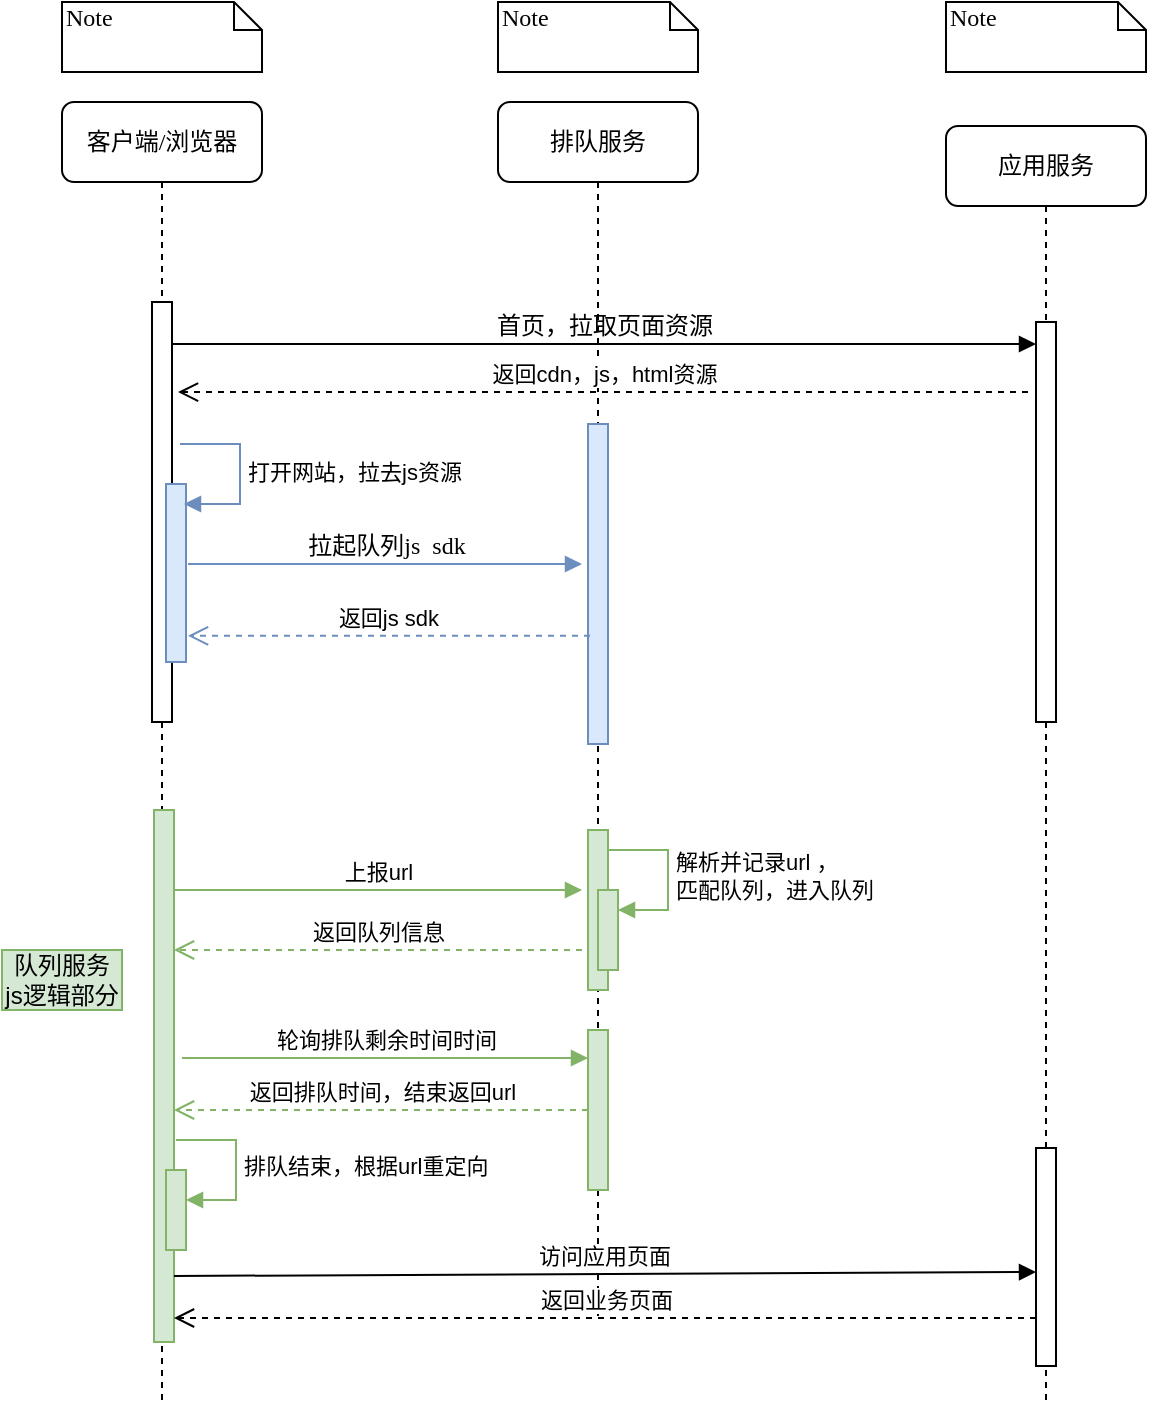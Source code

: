 <mxfile version="24.4.0" type="github">
  <diagram name="Page-1" id="13e1069c-82ec-6db2-03f1-153e76fe0fe0">
    <mxGraphModel dx="1434" dy="869" grid="1" gridSize="10" guides="1" tooltips="1" connect="1" arrows="1" fold="1" page="1" pageScale="1" pageWidth="1100" pageHeight="850" background="none" math="0" shadow="0">
      <root>
        <mxCell id="0" />
        <mxCell id="1" parent="0" />
        <mxCell id="7baba1c4bc27f4b0-2" value="排队服务" style="shape=umlLifeline;perimeter=lifelinePerimeter;whiteSpace=wrap;html=1;container=1;collapsible=0;recursiveResize=0;outlineConnect=0;rounded=1;shadow=0;comic=0;labelBackgroundColor=none;strokeWidth=1;fontFamily=Verdana;fontSize=12;align=center;" parent="1" vertex="1">
          <mxGeometry x="318" y="80" width="100" height="610" as="geometry" />
        </mxCell>
        <mxCell id="7baba1c4bc27f4b0-10" value="" style="html=1;points=[];perimeter=orthogonalPerimeter;rounded=0;shadow=0;comic=0;labelBackgroundColor=none;strokeWidth=1;fontFamily=Verdana;fontSize=12;align=center;fillColor=#dae8fc;strokeColor=#6c8ebf;" parent="7baba1c4bc27f4b0-2" vertex="1">
          <mxGeometry x="45" y="161" width="10" height="160" as="geometry" />
        </mxCell>
        <mxCell id="kQ5KQbVI-URMLvRePfGQ-7" value="" style="html=1;points=[[0,0,0,0,5],[0,1,0,0,-5],[1,0,0,0,5],[1,1,0,0,-5]];perimeter=orthogonalPerimeter;outlineConnect=0;targetShapes=umlLifeline;portConstraint=eastwest;newEdgeStyle={&quot;curved&quot;:0,&quot;rounded&quot;:0};fillColor=#d5e8d4;strokeColor=#82b366;" vertex="1" parent="7baba1c4bc27f4b0-2">
          <mxGeometry x="45" y="364" width="10" height="80" as="geometry" />
        </mxCell>
        <mxCell id="kQ5KQbVI-URMLvRePfGQ-17" value="" style="html=1;points=[[0,0,0,0,5],[0,1,0,0,-5],[1,0,0,0,5],[1,1,0,0,-5]];perimeter=orthogonalPerimeter;outlineConnect=0;targetShapes=umlLifeline;portConstraint=eastwest;newEdgeStyle={&quot;curved&quot;:0,&quot;rounded&quot;:0};fillColor=#d5e8d4;strokeColor=#82b366;" vertex="1" parent="7baba1c4bc27f4b0-2">
          <mxGeometry x="50" y="394" width="10" height="40" as="geometry" />
        </mxCell>
        <mxCell id="kQ5KQbVI-URMLvRePfGQ-18" value="解析并记录url ，&lt;div&gt;匹配队列，进入队列&lt;/div&gt;" style="html=1;align=left;spacingLeft=2;endArrow=block;rounded=0;edgeStyle=orthogonalEdgeStyle;curved=0;rounded=0;fillColor=#d5e8d4;strokeColor=#82b366;" edge="1" target="kQ5KQbVI-URMLvRePfGQ-17" parent="7baba1c4bc27f4b0-2">
          <mxGeometry relative="1" as="geometry">
            <mxPoint x="55" y="374" as="sourcePoint" />
            <Array as="points">
              <mxPoint x="85" y="404" />
            </Array>
          </mxGeometry>
        </mxCell>
        <mxCell id="kQ5KQbVI-URMLvRePfGQ-24" value="" style="html=1;points=[[0,0,0,0,5],[0,1,0,0,-5],[1,0,0,0,5],[1,1,0,0,-5]];perimeter=orthogonalPerimeter;outlineConnect=0;targetShapes=umlLifeline;portConstraint=eastwest;newEdgeStyle={&quot;curved&quot;:0,&quot;rounded&quot;:0};fillColor=#d5e8d4;strokeColor=#82b366;" vertex="1" parent="7baba1c4bc27f4b0-2">
          <mxGeometry x="45" y="464" width="10" height="80" as="geometry" />
        </mxCell>
        <mxCell id="7baba1c4bc27f4b0-3" value="应用服务" style="shape=umlLifeline;perimeter=lifelinePerimeter;whiteSpace=wrap;html=1;container=1;collapsible=0;recursiveResize=0;outlineConnect=0;rounded=1;shadow=0;comic=0;labelBackgroundColor=none;strokeWidth=1;fontFamily=Verdana;fontSize=12;align=center;" parent="1" vertex="1">
          <mxGeometry x="542" y="92" width="100" height="638" as="geometry" />
        </mxCell>
        <mxCell id="7baba1c4bc27f4b0-13" value="" style="html=1;points=[];perimeter=orthogonalPerimeter;rounded=0;shadow=0;comic=0;labelBackgroundColor=none;strokeWidth=1;fontFamily=Verdana;fontSize=12;align=center;" parent="7baba1c4bc27f4b0-3" vertex="1">
          <mxGeometry x="45" y="98" width="10" height="200" as="geometry" />
        </mxCell>
        <mxCell id="kQ5KQbVI-URMLvRePfGQ-36" value="" style="html=1;points=[[0,0,0,0,5],[0,1,0,0,-5],[1,0,0,0,5],[1,1,0,0,-5]];perimeter=orthogonalPerimeter;outlineConnect=0;targetShapes=umlLifeline;portConstraint=eastwest;newEdgeStyle={&quot;curved&quot;:0,&quot;rounded&quot;:0};" vertex="1" parent="7baba1c4bc27f4b0-3">
          <mxGeometry x="45" y="511" width="10" height="109" as="geometry" />
        </mxCell>
        <mxCell id="7baba1c4bc27f4b0-8" value="客户端/浏览器" style="shape=umlLifeline;perimeter=lifelinePerimeter;whiteSpace=wrap;html=1;container=1;collapsible=0;recursiveResize=0;outlineConnect=0;rounded=1;shadow=0;comic=0;labelBackgroundColor=none;strokeWidth=1;fontFamily=Verdana;fontSize=12;align=center;" parent="1" vertex="1">
          <mxGeometry x="100" y="80" width="100" height="650" as="geometry" />
        </mxCell>
        <mxCell id="7baba1c4bc27f4b0-9" value="" style="html=1;points=[];perimeter=orthogonalPerimeter;rounded=0;shadow=0;comic=0;labelBackgroundColor=none;strokeWidth=1;fontFamily=Verdana;fontSize=12;align=center;" parent="7baba1c4bc27f4b0-8" vertex="1">
          <mxGeometry x="45" y="100" width="10" height="210" as="geometry" />
        </mxCell>
        <mxCell id="kQ5KQbVI-URMLvRePfGQ-4" value="" style="html=1;points=[[0,0,0,0,5],[0,1,0,0,-5],[1,0,0,0,5],[1,1,0,0,-5]];perimeter=orthogonalPerimeter;outlineConnect=0;targetShapes=umlLifeline;portConstraint=eastwest;newEdgeStyle={&quot;curved&quot;:0,&quot;rounded&quot;:0};fillColor=#dae8fc;strokeColor=#6c8ebf;" vertex="1" parent="7baba1c4bc27f4b0-8">
          <mxGeometry x="52" y="191" width="10" height="89" as="geometry" />
        </mxCell>
        <mxCell id="kQ5KQbVI-URMLvRePfGQ-5" value="打开网站，拉去js资源" style="html=1;align=left;spacingLeft=2;endArrow=block;rounded=0;edgeStyle=orthogonalEdgeStyle;curved=0;rounded=0;fillColor=#dae8fc;strokeColor=#6c8ebf;" edge="1" parent="7baba1c4bc27f4b0-8">
          <mxGeometry relative="1" as="geometry">
            <mxPoint x="59" y="171" as="sourcePoint" />
            <Array as="points">
              <mxPoint x="89" y="201" />
            </Array>
            <mxPoint x="61" y="201" as="targetPoint" />
          </mxGeometry>
        </mxCell>
        <mxCell id="kQ5KQbVI-URMLvRePfGQ-12" value="" style="html=1;points=[[0,0,0,0,5],[0,1,0,0,-5],[1,0,0,0,5],[1,1,0,0,-5]];perimeter=orthogonalPerimeter;outlineConnect=0;targetShapes=umlLifeline;portConstraint=eastwest;newEdgeStyle={&quot;curved&quot;:0,&quot;rounded&quot;:0};fillColor=#d5e8d4;strokeColor=#82b366;" vertex="1" parent="7baba1c4bc27f4b0-8">
          <mxGeometry x="46" y="354" width="10" height="266" as="geometry" />
        </mxCell>
        <mxCell id="kQ5KQbVI-URMLvRePfGQ-33" value="" style="html=1;points=[[0,0,0,0,5],[0,1,0,0,-5],[1,0,0,0,5],[1,1,0,0,-5]];perimeter=orthogonalPerimeter;outlineConnect=0;targetShapes=umlLifeline;portConstraint=eastwest;newEdgeStyle={&quot;curved&quot;:0,&quot;rounded&quot;:0};fillColor=#d5e8d4;strokeColor=#82b366;" vertex="1" parent="7baba1c4bc27f4b0-8">
          <mxGeometry x="52" y="534" width="10" height="40" as="geometry" />
        </mxCell>
        <mxCell id="kQ5KQbVI-URMLvRePfGQ-34" value="排队结束，根据url重定向" style="html=1;align=left;spacingLeft=2;endArrow=block;rounded=0;edgeStyle=orthogonalEdgeStyle;curved=0;rounded=0;fillColor=#d5e8d4;strokeColor=#82b366;" edge="1" parent="7baba1c4bc27f4b0-8">
          <mxGeometry relative="1" as="geometry">
            <mxPoint x="57" y="519" as="sourcePoint" />
            <Array as="points">
              <mxPoint x="87" y="549" />
            </Array>
            <mxPoint x="62" y="549" as="targetPoint" />
          </mxGeometry>
        </mxCell>
        <mxCell id="7baba1c4bc27f4b0-11" value="拉起队列js&amp;nbsp; sdk" style="html=1;verticalAlign=bottom;endArrow=block;labelBackgroundColor=none;fontFamily=Verdana;fontSize=12;edgeStyle=elbowEdgeStyle;elbow=vertical;entryX=-0.3;entryY=0.396;entryDx=0;entryDy=0;entryPerimeter=0;fillColor=#dae8fc;strokeColor=#6c8ebf;" parent="1" edge="1">
          <mxGeometry relative="1" as="geometry">
            <mxPoint x="163" y="311" as="sourcePoint" />
            <mxPoint x="360" y="311.08" as="targetPoint" />
          </mxGeometry>
        </mxCell>
        <mxCell id="7baba1c4bc27f4b0-14" value="首页，拉取页面资源" style="html=1;verticalAlign=bottom;endArrow=block;entryX=0;entryY=0;labelBackgroundColor=none;fontFamily=Verdana;fontSize=12;edgeStyle=elbowEdgeStyle;elbow=vertical;" parent="1" edge="1">
          <mxGeometry relative="1" as="geometry">
            <mxPoint x="155" y="201" as="sourcePoint" />
            <mxPoint x="587" y="201.0" as="targetPoint" />
          </mxGeometry>
        </mxCell>
        <mxCell id="7baba1c4bc27f4b0-40" value="Note" style="shape=note;whiteSpace=wrap;html=1;size=14;verticalAlign=top;align=left;spacingTop=-6;rounded=0;shadow=0;comic=0;labelBackgroundColor=none;strokeWidth=1;fontFamily=Verdana;fontSize=12" parent="1" vertex="1">
          <mxGeometry x="100" y="30" width="100" height="35" as="geometry" />
        </mxCell>
        <mxCell id="7baba1c4bc27f4b0-41" value="Note" style="shape=note;whiteSpace=wrap;html=1;size=14;verticalAlign=top;align=left;spacingTop=-6;rounded=0;shadow=0;comic=0;labelBackgroundColor=none;strokeWidth=1;fontFamily=Verdana;fontSize=12" parent="1" vertex="1">
          <mxGeometry x="318" y="30" width="100" height="35" as="geometry" />
        </mxCell>
        <mxCell id="7baba1c4bc27f4b0-42" value="Note" style="shape=note;whiteSpace=wrap;html=1;size=14;verticalAlign=top;align=left;spacingTop=-6;rounded=0;shadow=0;comic=0;labelBackgroundColor=none;strokeWidth=1;fontFamily=Verdana;fontSize=12" parent="1" vertex="1">
          <mxGeometry x="542" y="30" width="100" height="35" as="geometry" />
        </mxCell>
        <mxCell id="kQ5KQbVI-URMLvRePfGQ-6" value="返回js sdk" style="html=1;verticalAlign=bottom;endArrow=open;dashed=1;endSize=8;curved=0;rounded=0;exitX=0.1;exitY=0.591;exitDx=0;exitDy=0;exitPerimeter=0;fillColor=#dae8fc;strokeColor=#6c8ebf;" edge="1" parent="1">
          <mxGeometry x="0.005" relative="1" as="geometry">
            <mxPoint x="364" y="346.93" as="sourcePoint" />
            <mxPoint x="163" y="346.93" as="targetPoint" />
            <mxPoint as="offset" />
          </mxGeometry>
        </mxCell>
        <mxCell id="kQ5KQbVI-URMLvRePfGQ-13" value="上报url" style="html=1;verticalAlign=bottom;endArrow=block;curved=0;rounded=0;fillColor=#d5e8d4;strokeColor=#82b366;" edge="1" parent="1" source="kQ5KQbVI-URMLvRePfGQ-12">
          <mxGeometry width="80" relative="1" as="geometry">
            <mxPoint x="550" y="474" as="sourcePoint" />
            <mxPoint x="360" y="474" as="targetPoint" />
          </mxGeometry>
        </mxCell>
        <mxCell id="kQ5KQbVI-URMLvRePfGQ-19" value="返回队列信息" style="html=1;verticalAlign=bottom;endArrow=open;dashed=1;endSize=8;curved=0;rounded=0;fillColor=#d5e8d4;strokeColor=#82b366;" edge="1" parent="1" target="kQ5KQbVI-URMLvRePfGQ-12">
          <mxGeometry relative="1" as="geometry">
            <mxPoint x="360" y="504" as="sourcePoint" />
            <mxPoint x="550" y="474" as="targetPoint" />
          </mxGeometry>
        </mxCell>
        <mxCell id="kQ5KQbVI-URMLvRePfGQ-29" value="轮询排队剩余时间时间" style="html=1;verticalAlign=bottom;endArrow=block;curved=0;rounded=0;fillColor=#d5e8d4;strokeColor=#82b366;" edge="1" parent="1">
          <mxGeometry width="80" relative="1" as="geometry">
            <mxPoint x="160" y="558" as="sourcePoint" />
            <mxPoint x="363" y="558" as="targetPoint" />
          </mxGeometry>
        </mxCell>
        <mxCell id="kQ5KQbVI-URMLvRePfGQ-30" value="返回排队时间，结束返回url" style="html=1;verticalAlign=bottom;endArrow=open;dashed=1;endSize=8;curved=0;rounded=0;fillColor=#d5e8d4;strokeColor=#82b366;" edge="1" parent="1" source="kQ5KQbVI-URMLvRePfGQ-24" target="kQ5KQbVI-URMLvRePfGQ-12">
          <mxGeometry relative="1" as="geometry">
            <mxPoint x="630" y="474" as="sourcePoint" />
            <mxPoint x="550" y="474" as="targetPoint" />
          </mxGeometry>
        </mxCell>
        <mxCell id="kQ5KQbVI-URMLvRePfGQ-32" value="队列服务 js逻辑部分" style="text;html=1;align=center;verticalAlign=middle;whiteSpace=wrap;rounded=0;fillColor=#d5e8d4;strokeColor=#82b366;" vertex="1" parent="1">
          <mxGeometry x="70" y="504" width="60" height="30" as="geometry" />
        </mxCell>
        <mxCell id="kQ5KQbVI-URMLvRePfGQ-35" value="返回cdn，js，html资源" style="html=1;verticalAlign=bottom;endArrow=open;dashed=1;endSize=8;curved=0;rounded=0;entryX=1.3;entryY=0.181;entryDx=0;entryDy=0;entryPerimeter=0;exitX=-0.4;exitY=0.175;exitDx=0;exitDy=0;exitPerimeter=0;" edge="1" parent="1" source="7baba1c4bc27f4b0-13">
          <mxGeometry relative="1" as="geometry">
            <mxPoint x="580" y="230" as="sourcePoint" />
            <mxPoint x="158" y="225.01" as="targetPoint" />
          </mxGeometry>
        </mxCell>
        <mxCell id="kQ5KQbVI-URMLvRePfGQ-37" value="访问应用页面" style="html=1;verticalAlign=bottom;endArrow=block;curved=0;rounded=0;exitX=1;exitY=1;exitDx=0;exitDy=-5;exitPerimeter=0;" edge="1" parent="1">
          <mxGeometry width="80" relative="1" as="geometry">
            <mxPoint x="156" y="667" as="sourcePoint" />
            <mxPoint x="587" y="665" as="targetPoint" />
          </mxGeometry>
        </mxCell>
        <mxCell id="kQ5KQbVI-URMLvRePfGQ-38" value="返回业务页面" style="html=1;verticalAlign=bottom;endArrow=open;dashed=1;endSize=8;curved=0;rounded=0;exitX=0;exitY=1;exitDx=0;exitDy=-5;exitPerimeter=0;" edge="1" parent="1">
          <mxGeometry relative="1" as="geometry">
            <mxPoint x="587" y="688" as="sourcePoint" />
            <mxPoint x="156" y="688" as="targetPoint" />
          </mxGeometry>
        </mxCell>
      </root>
    </mxGraphModel>
  </diagram>
</mxfile>
